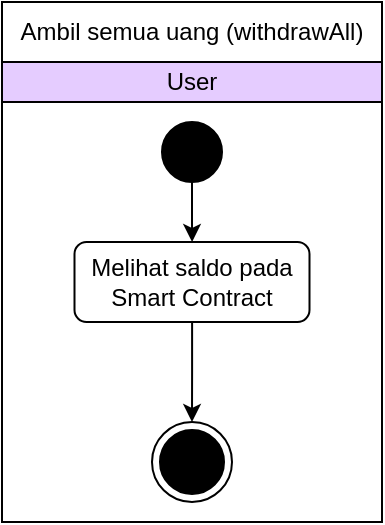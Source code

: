 <mxfile version="18.1.3"><diagram id="sPpyXUOgQfidlprpdZsy" name="Page-1"><mxGraphModel dx="1038" dy="557" grid="1" gridSize="10" guides="1" tooltips="1" connect="1" arrows="1" fold="1" page="1" pageScale="1" pageWidth="850" pageHeight="1100" math="0" shadow="0"><root><mxCell id="0"/><mxCell id="1" parent="0"/><mxCell id="PNKrhCNIiWopvaQ81mli-1" value="" style="rounded=0;whiteSpace=wrap;html=1;" parent="1" vertex="1"><mxGeometry x="220" y="30" width="190" height="260" as="geometry"/></mxCell><mxCell id="PNKrhCNIiWopvaQ81mli-9" style="edgeStyle=orthogonalEdgeStyle;rounded=0;orthogonalLoop=1;jettySize=auto;html=1;" parent="1" source="PNKrhCNIiWopvaQ81mli-3" target="PNKrhCNIiWopvaQ81mli-6" edge="1"><mxGeometry relative="1" as="geometry"/></mxCell><mxCell id="PNKrhCNIiWopvaQ81mli-3" value="" style="ellipse;whiteSpace=wrap;html=1;aspect=fixed;fillColor=#000000;" parent="1" vertex="1"><mxGeometry x="300" y="90" width="30" height="30" as="geometry"/></mxCell><mxCell id="PNKrhCNIiWopvaQ81mli-4" value="Ambil semua uang (withdrawAll)" style="text;html=1;strokeColor=none;fillColor=none;align=center;verticalAlign=middle;whiteSpace=wrap;rounded=0;" parent="1" vertex="1"><mxGeometry x="225" y="30" width="180" height="30" as="geometry"/></mxCell><mxCell id="pnvPlJ4RDI_kt7WuAJcw-2" style="edgeStyle=orthogonalEdgeStyle;rounded=0;orthogonalLoop=1;jettySize=auto;html=1;entryX=0.5;entryY=0;entryDx=0;entryDy=0;" parent="1" source="PNKrhCNIiWopvaQ81mli-6" edge="1"><mxGeometry relative="1" as="geometry"><mxPoint x="315" y="240" as="targetPoint"/></mxGeometry></mxCell><mxCell id="PNKrhCNIiWopvaQ81mli-6" value="Melihat saldo pada Smart Contract" style="rounded=1;whiteSpace=wrap;html=1;fillColor=#FFFFFF;" parent="1" vertex="1"><mxGeometry x="256.25" y="150" width="117.5" height="40" as="geometry"/></mxCell><mxCell id="PNKrhCNIiWopvaQ81mli-7" value="User" style="rounded=0;whiteSpace=wrap;html=1;fillColor=#E5CCFF;" parent="1" vertex="1"><mxGeometry x="220" y="60" width="190" height="20" as="geometry"/></mxCell><mxCell id="pnvPlJ4RDI_kt7WuAJcw-4" value="" style="group" parent="1" vertex="1" connectable="0"><mxGeometry x="295" y="240" width="40" height="40" as="geometry"/></mxCell><mxCell id="PNKrhCNIiWopvaQ81mli-8" value="" style="ellipse;whiteSpace=wrap;html=1;aspect=fixed;fillColor=#000000;" parent="pnvPlJ4RDI_kt7WuAJcw-4" vertex="1"><mxGeometry x="4" y="4" width="32" height="32" as="geometry"/></mxCell><mxCell id="pnvPlJ4RDI_kt7WuAJcw-1" value="" style="ellipse;whiteSpace=wrap;html=1;aspect=fixed;fillColor=none;" parent="pnvPlJ4RDI_kt7WuAJcw-4" vertex="1"><mxGeometry width="40" height="40" as="geometry"/></mxCell></root></mxGraphModel></diagram></mxfile>